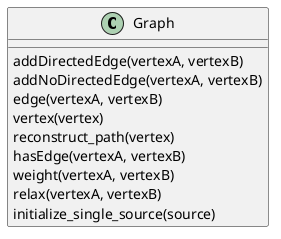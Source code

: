 @startuml
class Graph {
   addDirectedEdge(vertexA, vertexB)
   addNoDirectedEdge(vertexA, vertexB)
   edge(vertexA, vertexB)
   vertex(vertex)
   reconstruct_path(vertex)
   hasEdge(vertexA, vertexB)
   weight(vertexA, vertexB)
   relax(vertexA, vertexB)
   initialize_single_source(source)
}
@enduml